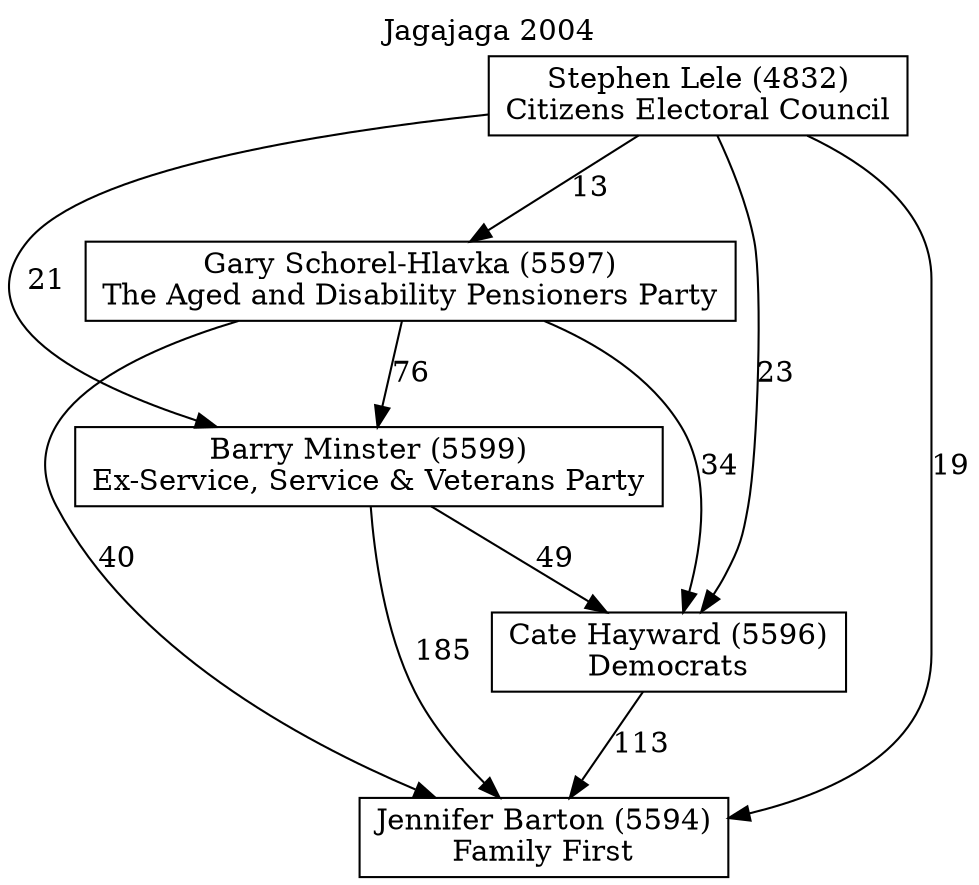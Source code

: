 // House preference flow
digraph "Jennifer Barton (5594)_Jagajaga_2004" {
	graph [label="Jagajaga 2004" labelloc=t mclimit=10]
	node [shape=box]
	"Jennifer Barton (5594)" [label="Jennifer Barton (5594)
Family First"]
	"Cate Hayward (5596)" [label="Cate Hayward (5596)
Democrats"]
	"Barry Minster (5599)" [label="Barry Minster (5599)
Ex-Service, Service & Veterans Party"]
	"Gary Schorel-Hlavka (5597)" [label="Gary Schorel-Hlavka (5597)
The Aged and Disability Pensioners Party"]
	"Stephen Lele (4832)" [label="Stephen Lele (4832)
Citizens Electoral Council"]
	"Cate Hayward (5596)" -> "Jennifer Barton (5594)" [label=113]
	"Barry Minster (5599)" -> "Cate Hayward (5596)" [label=49]
	"Gary Schorel-Hlavka (5597)" -> "Barry Minster (5599)" [label=76]
	"Stephen Lele (4832)" -> "Gary Schorel-Hlavka (5597)" [label=13]
	"Barry Minster (5599)" -> "Jennifer Barton (5594)" [label=185]
	"Gary Schorel-Hlavka (5597)" -> "Jennifer Barton (5594)" [label=40]
	"Stephen Lele (4832)" -> "Jennifer Barton (5594)" [label=19]
	"Stephen Lele (4832)" -> "Barry Minster (5599)" [label=21]
	"Gary Schorel-Hlavka (5597)" -> "Cate Hayward (5596)" [label=34]
	"Stephen Lele (4832)" -> "Cate Hayward (5596)" [label=23]
}
